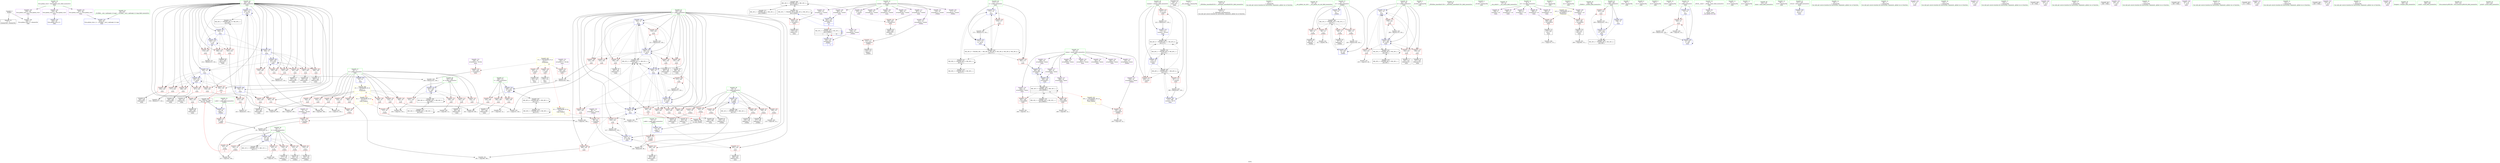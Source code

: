digraph "SVFG" {
	label="SVFG";

	Node0x558412d2bc70 [shape=record,color=grey,label="{NodeID: 0\nNullPtr}"];
	Node0x558412d2bc70 -> Node0x558412d545a0[style=solid];
	Node0x558412d2bc70 -> Node0x558412d60a80[style=solid];
	Node0x558412d568f0 [shape=record,color=red,label="{NodeID: 194\n393\<--163\n\<--i\nmain\n}"];
	Node0x558412d568f0 -> Node0x558412d561a0[style=solid];
	Node0x558412d53d20 [shape=record,color=purple,label="{NodeID: 111\n407\<--10\narrayidx102\<--visited\nmain\n}"];
	Node0x558412d53d20 -> Node0x558412d60620[style=solid];
	Node0x558412d3eaa0 [shape=record,color=green,label="{NodeID: 28\n18\<--19\nmines\<--mines_field_insensitive\nGlob }"];
	Node0x558412d3eaa0 -> Node0x558412d53df0[style=solid];
	Node0x558412d3eaa0 -> Node0x558412d53ec0[style=solid];
	Node0x558412d3eaa0 -> Node0x558412d53f90[style=solid];
	Node0x558412d3eaa0 -> Node0x558412d54060[style=solid];
	Node0x558412d3eaa0 -> Node0x558412d587b0[style=solid];
	Node0x558412d3eaa0 -> Node0x558412d58880[style=solid];
	Node0x558412d3eaa0 -> Node0x558412d58950[style=solid];
	Node0x558412d3eaa0 -> Node0x558412d58a20[style=solid];
	Node0x558412d3eaa0 -> Node0x558412d58af0[style=solid];
	Node0x558412d3eaa0 -> Node0x558412d58bc0[style=solid];
	Node0x558412d57fb0 [shape=record,color=red,label="{NodeID: 222\n411\<--173\n\<--counter\nmain\n}"];
	Node0x558412d57fb0 -> Node0x558412d64e40[style=solid];
	Node0x558412d59af0 [shape=record,color=red,label="{NodeID: 139\n113\<--16\n\<--n\n_Z3dfsii\n}"];
	Node0x558412d59af0 -> Node0x558412d67240[style=solid];
	Node0x558412d546a0 [shape=record,color=black,label="{NodeID: 56\n156\<--14\nmain_ret\<--\nmain\n}"];
	Node0x558412d66dc0 [shape=record,color=grey,label="{NodeID: 333\n221 = cmp(219, 220, )\n}"];
	Node0x558412d61610 [shape=record,color=blue,label="{NodeID: 250\n165\<--14\nj\<--\nmain\n}"];
	Node0x558412d61610 -> Node0x558412d56b60[style=dashed];
	Node0x558412d61610 -> Node0x558412d56c30[style=dashed];
	Node0x558412d61610 -> Node0x558412d56d00[style=dashed];
	Node0x558412d61610 -> Node0x558412d56dd0[style=dashed];
	Node0x558412d61610 -> Node0x558412d56ea0[style=dashed];
	Node0x558412d61610 -> Node0x558412d56f70[style=dashed];
	Node0x558412d61610 -> Node0x558412d61610[style=dashed];
	Node0x558412d61610 -> Node0x558412d61d60[style=dashed];
	Node0x558412d61610 -> Node0x558412d620a0[style=dashed];
	Node0x558412d61610 -> Node0x558412d62580[style=dashed];
	Node0x558412d61610 -> Node0x558412d7ae80[style=dashed];
	Node0x558412d5b1b0 [shape=record,color=red,label="{NodeID: 167\n136\<--78\n\<--l\n_Z3dfsii\n}"];
	Node0x558412d5b1b0 -> Node0x558412d54ef0[style=solid];
	Node0x558412d55d90 [shape=record,color=black,label="{NodeID: 84\n349\<--348\nidxprom69\<--\nmain\n}"];
	Node0x558412d3d6d0 [shape=record,color=green,label="{NodeID: 1\n7\<--1\n__dso_handle\<--dummyObj\nGlob }"];
	Node0x558412d569c0 [shape=record,color=red,label="{NodeID: 195\n402\<--163\n\<--i\nmain\n}"];
	Node0x558412d569c0 -> Node0x558412d56340[style=solid];
	Node0x558412d53df0 [shape=record,color=purple,label="{NodeID: 112\n135\<--18\narrayidx20\<--mines\n_Z3dfsii\n}"];
	Node0x558412d3eb70 [shape=record,color=green,label="{NodeID: 29\n38\<--42\nllvm.global_ctors\<--llvm.global_ctors_field_insensitive\nGlob }"];
	Node0x558412d3eb70 -> Node0x558412d59650[style=solid];
	Node0x558412d3eb70 -> Node0x558412d59750[style=solid];
	Node0x558412d3eb70 -> Node0x558412d59850[style=solid];
	Node0x558412d58080 [shape=record,color=red,label="{NodeID: 223\n428\<--173\n\<--counter\nmain\n}"];
	Node0x558412d59bc0 [shape=record,color=red,label="{NodeID: 140\n203\<--16\n\<--n\nmain\n}"];
	Node0x558412d59bc0 -> Node0x558412d664c0[style=solid];
	Node0x558412d54770 [shape=record,color=black,label="{NodeID: 57\n51\<--52\n\<--_ZNSt8ios_base4InitD1Ev\nCan only get source location for instruction, argument, global var or function.}"];
	Node0x558412d77a80 [shape=record,color=yellow,style=double,label="{NodeID: 417\n2V_1 = ENCHI(MR_2V_0)\npts\{1 \}\nFun[_Z3dfsii]|{|<s2>3}}"];
	Node0x558412d77a80 -> Node0x558412d5b350[style=dashed];
	Node0x558412d77a80 -> Node0x558412d5b420[style=dashed];
	Node0x558412d77a80:s2 -> Node0x558412d77a80[style=dashed,color=red];
	Node0x558412d66f40 [shape=record,color=grey,label="{NodeID: 334\n400 = cmp(399, 14, )\n}"];
	Node0x558412d616e0 [shape=record,color=blue,label="{NodeID: 251\n171\<--14\nx\<--\nmain\n}"];
	Node0x558412d616e0 -> Node0x558412d57d40[style=dashed];
	Node0x558412d616e0 -> Node0x558412d57e10[style=dashed];
	Node0x558412d616e0 -> Node0x558412d616e0[style=dashed];
	Node0x558412d616e0 -> Node0x558412d61a20[style=dashed];
	Node0x558412d616e0 -> Node0x558412d75f80[style=dashed];
	Node0x558412d616e0 -> Node0x558412d76980[style=dashed];
	Node0x558412d5b280 [shape=record,color=red,label="{NodeID: 168\n143\<--78\n\<--l\n_Z3dfsii\n|{<s0>3}}"];
	Node0x558412d5b280:s0 -> Node0x558412da0200[style=solid,color=red];
	Node0x558412d55e60 [shape=record,color=black,label="{NodeID: 85\n352\<--351\nidxprom71\<--\nmain\n}"];
	Node0x558412d27620 [shape=record,color=green,label="{NodeID: 2\n14\<--1\n\<--dummyObj\nCan only get source location for instruction, argument, global var or function.}"];
	Node0x558412d56a90 [shape=record,color=red,label="{NodeID: 196\n421\<--163\n\<--i\nmain\n}"];
	Node0x558412d56a90 -> Node0x558412d655c0[style=solid];
	Node0x558412d53ec0 [shape=record,color=purple,label="{NodeID: 113\n138\<--18\narrayidx22\<--mines\n_Z3dfsii\n}"];
	Node0x558412d53ec0 -> Node0x558412d5b5c0[style=solid];
	Node0x558412d3ec40 [shape=record,color=green,label="{NodeID: 30\n43\<--44\n__cxx_global_var_init\<--__cxx_global_var_init_field_insensitive\n}"];
	Node0x558412d58150 [shape=record,color=red,label="{NodeID: 224\n239\<--238\n\<--arrayidx15\nmain\n}"];
	Node0x558412d58150 -> Node0x558412d66340[style=solid];
	Node0x558412d59c90 [shape=record,color=red,label="{NodeID: 141\n220\<--16\n\<--n\nmain\n}"];
	Node0x558412d59c90 -> Node0x558412d66dc0[style=solid];
	Node0x558412d54870 [shape=record,color=black,label="{NodeID: 58\n90\<--89\nidxprom\<--\n_Z3dfsii\n}"];
	Node0x558412d884f0 [shape=record,color=yellow,style=double,label="{NodeID: 418\n4V_1 = ENCHI(MR_4V_0)\npts\{17 \}\nFun[_Z3dfsii]|{|<s2>3}}"];
	Node0x558412d884f0 -> Node0x558412d59a20[style=dashed];
	Node0x558412d884f0 -> Node0x558412d59af0[style=dashed];
	Node0x558412d884f0:s2 -> Node0x558412d884f0[style=dashed,color=red];
	Node0x558412d670c0 [shape=record,color=grey,label="{NodeID: 335\n110 = cmp(109, 14, )\n}"];
	Node0x558412d617b0 [shape=record,color=blue,label="{NodeID: 252\n161\<--14\nd\<--\nmain\n}"];
	Node0x558412d617b0 -> Node0x558412d5b760[style=dashed];
	Node0x558412d617b0 -> Node0x558412d5b830[style=dashed];
	Node0x558412d617b0 -> Node0x558412d5b900[style=dashed];
	Node0x558412d617b0 -> Node0x558412d5b9d0[style=dashed];
	Node0x558412d617b0 -> Node0x558412d617b0[style=dashed];
	Node0x558412d617b0 -> Node0x558412d61af0[style=dashed];
	Node0x558412d617b0 -> Node0x558412d74680[style=dashed];
	Node0x558412d5b350 [shape=record,color=red,label="{NodeID: 169\n92\<--91\n\<--arrayidx\n_Z3dfsii\n}"];
	Node0x558412d5b350 -> Node0x558412d65ec0[style=solid];
	Node0x558412d55f30 [shape=record,color=black,label="{NodeID: 86\n355\<--354\ntobool73\<--\nmain\n}"];
	Node0x558412d3dbc0 [shape=record,color=green,label="{NodeID: 3\n20\<--1\n_ZL2dx\<--dummyObj\nGlob }"];
	Node0x558412d56b60 [shape=record,color=red,label="{NodeID: 197\n225\<--165\n\<--j\nmain\n}"];
	Node0x558412d56b60 -> Node0x558412d67b40[style=solid];
	Node0x558412d53f90 [shape=record,color=purple,label="{NodeID: 114\n286\<--18\narrayidx36\<--mines\nmain\n}"];
	Node0x558412d3ed10 [shape=record,color=green,label="{NodeID: 31\n47\<--48\n_ZNSt8ios_base4InitC1Ev\<--_ZNSt8ios_base4InitC1Ev_field_insensitive\n}"];
	Node0x558412d58220 [shape=record,color=red,label="{NodeID: 225\n246\<--245\n\<--arrayidx17\nmain\n}"];
	Node0x558412d58220 -> Node0x558412d661c0[style=solid];
	Node0x558412d59d60 [shape=record,color=red,label="{NodeID: 142\n226\<--16\n\<--n\nmain\n}"];
	Node0x558412d59d60 -> Node0x558412d67b40[style=solid];
	Node0x558412d54940 [shape=record,color=black,label="{NodeID: 59\n97\<--96\nidxprom1\<--\n_Z3dfsii\n}"];
	Node0x558412d67240 [shape=record,color=grey,label="{NodeID: 336\n114 = cmp(112, 113, )\n}"];
	Node0x558412d61880 [shape=record,color=blue,label="{NodeID: 253\n167\<--240\nk\<--add\nmain\n}"];
	Node0x558412d61880 -> Node0x558412d57860[style=dashed];
	Node0x558412d61880 -> Node0x558412d57930[style=dashed];
	Node0x558412d61880 -> Node0x558412d57a00[style=dashed];
	Node0x558412d61880 -> Node0x558412d61880[style=dashed];
	Node0x558412d61880 -> Node0x558412d84680[style=dashed];
	Node0x558412d5b420 [shape=record,color=red,label="{NodeID: 170\n99\<--98\n\<--arrayidx2\n_Z3dfsii\n}"];
	Node0x558412d5b420 -> Node0x558412d65bc0[style=solid];
	Node0x558412d56000 [shape=record,color=black,label="{NodeID: 87\n358\<--357\nidxprom75\<--\nmain\n}"];
	Node0x558412d3dc50 [shape=record,color=green,label="{NodeID: 4\n21\<--1\n_ZL2dy\<--dummyObj\nGlob }"];
	Node0x558412d78680 [shape=record,color=black,label="{NodeID: 364\nMR_10V_3 = PHI(MR_10V_4, MR_10V_2, )\npts\{75 \}\n}"];
	Node0x558412d78680 -> Node0x558412d5a650[style=dashed];
	Node0x558412d78680 -> Node0x558412d5a720[style=dashed];
	Node0x558412d78680 -> Node0x558412d5a7f0[style=dashed];
	Node0x558412d78680 -> Node0x558412d5a8c0[style=dashed];
	Node0x558412d78680 -> Node0x558412d61060[style=dashed];
	Node0x558412d56c30 [shape=record,color=red,label="{NodeID: 198\n242\<--165\n\<--j\nmain\n}"];
	Node0x558412d56c30 -> Node0x558412d661c0[style=solid];
	Node0x558412d54060 [shape=record,color=purple,label="{NodeID: 115\n289\<--18\narrayidx38\<--mines\nmain\n}"];
	Node0x558412d54060 -> Node0x558412d61bc0[style=solid];
	Node0x558412d3ede0 [shape=record,color=green,label="{NodeID: 32\n53\<--54\n__cxa_atexit\<--__cxa_atexit_field_insensitive\n}"];
	Node0x558412d649c0 [shape=record,color=grey,label="{NodeID: 309\n417 = Binary(416, 150, )\n}"];
	Node0x558412d649c0 -> Node0x558412d62720[style=solid];
	Node0x558412d582f0 [shape=record,color=red,label="{NodeID: 226\n269\<--268\n\<--arrayidx29\nmain\n}"];
	Node0x558412d582f0 -> Node0x558412d55570[style=solid];
	Node0x558412d59e30 [shape=record,color=red,label="{NodeID: 143\n253\<--16\n\<--n\nmain\n}"];
	Node0x558412d59e30 -> Node0x558412d67540[style=solid];
	Node0x558412d54a10 [shape=record,color=black,label="{NodeID: 60\n117\<--116\nidxprom11\<--\n_Z3dfsii\n}"];
	Node0x558412d673c0 [shape=record,color=grey,label="{NodeID: 337\n257 = cmp(256, 14, )\n}"];
	Node0x558412d61950 [shape=record,color=blue,label="{NodeID: 254\n169\<--247\nl\<--add18\nmain\n}"];
	Node0x558412d61950 -> Node0x558412d57ad0[style=dashed];
	Node0x558412d61950 -> Node0x558412d57ba0[style=dashed];
	Node0x558412d61950 -> Node0x558412d57c70[style=dashed];
	Node0x558412d61950 -> Node0x558412d61950[style=dashed];
	Node0x558412d61950 -> Node0x558412d84b80[style=dashed];
	Node0x558412d5b4f0 [shape=record,color=red,label="{NodeID: 171\n122\<--121\n\<--arrayidx14\n_Z3dfsii\n}"];
	Node0x558412d5b4f0 -> Node0x558412d54bb0[style=solid];
	Node0x558412d560d0 [shape=record,color=black,label="{NodeID: 88\n361\<--360\nidxprom77\<--\nmain\n}"];
	Node0x558412d3e3e0 [shape=record,color=green,label="{NodeID: 5\n22\<--1\n.str\<--dummyObj\nGlob }"];
	Node0x558412d78b80 [shape=record,color=black,label="{NodeID: 365\nMR_12V_2 = PHI(MR_12V_3, MR_12V_1, )\npts\{77 \}\n}"];
	Node0x558412d78b80 -> Node0x558412d60df0[style=dashed];
	Node0x558412d56d00 [shape=record,color=red,label="{NodeID: 199\n287\<--165\n\<--j\nmain\n}"];
	Node0x558412d56d00 -> Node0x558412d55710[style=solid];
	Node0x558412d587b0 [shape=record,color=purple,label="{NodeID: 116\n303\<--18\narrayidx47\<--mines\nmain\n}"];
	Node0x558412d3eeb0 [shape=record,color=green,label="{NodeID: 33\n52\<--58\n_ZNSt8ios_base4InitD1Ev\<--_ZNSt8ios_base4InitD1Ev_field_insensitive\n}"];
	Node0x558412d3eeb0 -> Node0x558412d54770[style=solid];
	Node0x558412d64b40 [shape=record,color=grey,label="{NodeID: 310\n373 = Binary(372, 150, )\n}"];
	Node0x558412d64b40 -> Node0x558412d62310[style=solid];
	Node0x558412d583c0 [shape=record,color=red,label="{NodeID: 227\n297\<--296\n\<--arrayidx42\nmain\n}"];
	Node0x558412d583c0 -> Node0x558412d55980[style=solid];
	Node0x558412d59f00 [shape=record,color=red,label="{NodeID: 144\n260\<--16\n\<--n\nmain\n}"];
	Node0x558412d59f00 -> Node0x558412d67840[style=solid];
	Node0x558412d54ae0 [shape=record,color=black,label="{NodeID: 61\n120\<--119\nidxprom13\<--\n_Z3dfsii\n}"];
	Node0x558412d67540 [shape=record,color=grey,label="{NodeID: 338\n254 = cmp(252, 253, )\n}"];
	Node0x558412d61a20 [shape=record,color=blue,label="{NodeID: 255\n171\<--275\nx\<--inc31\nmain\n}"];
	Node0x558412d61a20 -> Node0x558412d76980[style=dashed];
	Node0x558412d5b5c0 [shape=record,color=red,label="{NodeID: 172\n139\<--138\n\<--arrayidx22\n_Z3dfsii\n}"];
	Node0x558412d5b5c0 -> Node0x558412d66940[style=solid];
	Node0x558412d561a0 [shape=record,color=black,label="{NodeID: 89\n394\<--393\nidxprom93\<--\nmain\n}"];
	Node0x558412d3e470 [shape=record,color=green,label="{NodeID: 6\n24\<--1\n.str.1\<--dummyObj\nGlob }"];
	Node0x558412d79080 [shape=record,color=black,label="{NodeID: 366\nMR_14V_2 = PHI(MR_14V_3, MR_14V_1, )\npts\{79 \}\n}"];
	Node0x558412d79080 -> Node0x558412d60ec0[style=dashed];
	Node0x558412d56dd0 [shape=record,color=red,label="{NodeID: 200\n294\<--165\n\<--j\nmain\n}"];
	Node0x558412d56dd0 -> Node0x558412d558b0[style=solid];
	Node0x558412d58880 [shape=record,color=purple,label="{NodeID: 117\n306\<--18\narrayidx49\<--mines\nmain\n}"];
	Node0x558412d58880 -> Node0x558412d61c90[style=solid];
	Node0x558412d3efb0 [shape=record,color=green,label="{NodeID: 34\n65\<--66\n_Z3dfsii\<--_Z3dfsii_field_insensitive\n}"];
	Node0x558412d64cc0 [shape=record,color=grey,label="{NodeID: 311\n378 = Binary(377, 150, )\n}"];
	Node0x558412d64cc0 -> Node0x558412d623e0[style=solid];
	Node0x558412d58490 [shape=record,color=red,label="{NodeID: 228\n345\<--344\n\<--arrayidx66\nmain\n}"];
	Node0x558412d58490 -> Node0x558412d67fc0[style=solid];
	Node0x558412d59fd0 [shape=record,color=red,label="{NodeID: 145\n330\<--16\n\<--n\nmain\n}"];
	Node0x558412d59fd0 -> Node0x558412d68140[style=solid];
	Node0x558412d54bb0 [shape=record,color=black,label="{NodeID: 62\n123\<--122\ntobool\<--\n_Z3dfsii\n}"];
	Node0x558412d676c0 [shape=record,color=grey,label="{NodeID: 339\n250 = cmp(249, 14, )\n}"];
	Node0x558412d61af0 [shape=record,color=blue,label="{NodeID: 256\n161\<--280\nd\<--inc33\nmain\n}"];
	Node0x558412d61af0 -> Node0x558412d5b760[style=dashed];
	Node0x558412d61af0 -> Node0x558412d5b830[style=dashed];
	Node0x558412d61af0 -> Node0x558412d5b900[style=dashed];
	Node0x558412d61af0 -> Node0x558412d5b9d0[style=dashed];
	Node0x558412d61af0 -> Node0x558412d617b0[style=dashed];
	Node0x558412d61af0 -> Node0x558412d61af0[style=dashed];
	Node0x558412d61af0 -> Node0x558412d74680[style=dashed];
	Node0x558412d5b690 [shape=record,color=red,label="{NodeID: 173\n425\<--159\n\<--T\nmain\n}"];
	Node0x558412d5b690 -> Node0x558412d65140[style=solid];
	Node0x558412d56270 [shape=record,color=black,label="{NodeID: 90\n397\<--396\nidxprom95\<--\nmain\n}"];
	Node0x558412d3e500 [shape=record,color=green,label="{NodeID: 7\n26\<--1\nstdin\<--dummyObj\nGlob }"];
	Node0x558412d79580 [shape=record,color=black,label="{NodeID: 367\nMR_16V_2 = PHI(MR_16V_6, MR_16V_1, )\npts\{120000 \}\n|{|<s3>3|<s4>10}}"];
	Node0x558412d79580 -> Node0x558412d5b4f0[style=dashed];
	Node0x558412d79580 -> Node0x558412d60f90[style=dashed];
	Node0x558412d79580 -> Node0x558412d79580[style=dashed];
	Node0x558412d79580:s3 -> Node0x558412d79580[style=dashed,color=blue];
	Node0x558412d79580:s4 -> Node0x558412d74180[style=dashed,color=blue];
	Node0x558412d56ea0 [shape=record,color=red,label="{NodeID: 201\n304\<--165\n\<--j\nmain\n}"];
	Node0x558412d56ea0 -> Node0x558412d55b20[style=solid];
	Node0x558412d58950 [shape=record,color=purple,label="{NodeID: 118\n341\<--18\narrayidx64\<--mines\nmain\n}"];
	Node0x558412d3f0b0 [shape=record,color=green,label="{NodeID: 35\n70\<--71\ni.addr\<--i.addr_field_insensitive\n_Z3dfsii\n}"];
	Node0x558412d3f0b0 -> Node0x558412d5a4b0[style=solid];
	Node0x558412d3f0b0 -> Node0x558412d60b80[style=solid];
	Node0x558412d64e40 [shape=record,color=grey,label="{NodeID: 312\n412 = Binary(411, 150, )\n}"];
	Node0x558412d64e40 -> Node0x558412d62650[style=solid];
	Node0x558412d58560 [shape=record,color=red,label="{NodeID: 229\n354\<--353\n\<--arrayidx72\nmain\n}"];
	Node0x558412d58560 -> Node0x558412d55f30[style=solid];
	Node0x558412d5a0a0 [shape=record,color=red,label="{NodeID: 146\n336\<--16\n\<--n\nmain\n}"];
	Node0x558412d5a0a0 -> Node0x558412d685c0[style=solid];
	Node0x558412d54c80 [shape=record,color=black,label="{NodeID: 63\n126\<--125\nidxprom15\<--\n_Z3dfsii\n}"];
	Node0x558412d67840 [shape=record,color=grey,label="{NodeID: 340\n261 = cmp(259, 260, )\n}"];
	Node0x558412d61bc0 [shape=record,color=blue,label="{NodeID: 257\n289\<--283\narrayidx38\<--\nmain\n}"];
	Node0x558412d61bc0 -> Node0x558412d61bc0[style=dashed];
	Node0x558412d61bc0 -> Node0x558412d61c90[style=dashed];
	Node0x558412d61bc0 -> Node0x558412d76480[style=dashed];
	Node0x558412d5b760 [shape=record,color=red,label="{NodeID: 174\n232\<--161\n\<--d\nmain\n}"];
	Node0x558412d5b760 -> Node0x558412d682c0[style=solid];
	Node0x558412d56340 [shape=record,color=black,label="{NodeID: 91\n403\<--402\nidxprom99\<--\nmain\n}"];
	Node0x558412d3e590 [shape=record,color=green,label="{NodeID: 8\n27\<--1\n.str.2\<--dummyObj\nGlob }"];
	Node0x558412d56f70 [shape=record,color=red,label="{NodeID: 202\n310\<--165\n\<--j\nmain\n}"];
	Node0x558412d56f70 -> Node0x558412d65440[style=solid];
	Node0x558412d58a20 [shape=record,color=purple,label="{NodeID: 119\n344\<--18\narrayidx66\<--mines\nmain\n}"];
	Node0x558412d58a20 -> Node0x558412d58490[style=solid];
	Node0x558412d3f180 [shape=record,color=green,label="{NodeID: 36\n72\<--73\nj.addr\<--j.addr_field_insensitive\n_Z3dfsii\n}"];
	Node0x558412d3f180 -> Node0x558412d5a580[style=solid];
	Node0x558412d3f180 -> Node0x558412d60c50[style=solid];
	Node0x558412d84680 [shape=record,color=black,label="{NodeID: 396\nMR_34V_4 = PHI(MR_34V_5, MR_34V_3, )\npts\{168 \}\n}"];
	Node0x558412d84680 -> Node0x558412d61880[style=dashed];
	Node0x558412d84680 -> Node0x558412d7b380[style=dashed];
	Node0x558412d84680 -> Node0x558412d84680[style=dashed];
	Node0x558412d64fc0 [shape=record,color=grey,label="{NodeID: 313\n316 = Binary(315, 150, )\n}"];
	Node0x558412d64fc0 -> Node0x558412d61e30[style=solid];
	Node0x558412d58630 [shape=record,color=red,label="{NodeID: 230\n399\<--398\n\<--arrayidx96\nmain\n}"];
	Node0x558412d58630 -> Node0x558412d66f40[style=solid];
	Node0x558412d5a170 [shape=record,color=red,label="{NodeID: 147\n384\<--16\n\<--n\nmain\n}"];
	Node0x558412d5a170 -> Node0x558412d66640[style=solid];
	Node0x558412d54d50 [shape=record,color=black,label="{NodeID: 64\n129\<--128\nidxprom17\<--\n_Z3dfsii\n}"];
	Node0x558412d679c0 [shape=record,color=grey,label="{NodeID: 341\n85 = cmp(84, 86, )\n}"];
	Node0x558412d61c90 [shape=record,color=blue,label="{NodeID: 258\n306\<--194\narrayidx49\<--\nmain\n}"];
	Node0x558412d61c90 -> Node0x558412d61bc0[style=dashed];
	Node0x558412d61c90 -> Node0x558412d76480[style=dashed];
	Node0x558412d5b830 [shape=record,color=red,label="{NodeID: 175\n236\<--161\n\<--d\nmain\n}"];
	Node0x558412d5b830 -> Node0x558412d55230[style=solid];
	Node0x558412d56410 [shape=record,color=black,label="{NodeID: 92\n406\<--405\nidxprom101\<--\nmain\n}"];
	Node0x558412d3d330 [shape=record,color=green,label="{NodeID: 9\n29\<--1\n.str.3\<--dummyObj\nGlob }"];
	Node0x558412d79f80 [shape=record,color=black,label="{NodeID: 369\nMR_26V_3 = PHI(MR_26V_4, MR_26V_2, )\npts\{160 \}\n}"];
	Node0x558412d79f80 -> Node0x558412d5b690[style=dashed];
	Node0x558412d79f80 -> Node0x558412d628c0[style=dashed];
	Node0x558412d57040 [shape=record,color=red,label="{NodeID: 203\n335\<--165\n\<--j\nmain\n}"];
	Node0x558412d57040 -> Node0x558412d685c0[style=solid];
	Node0x558412d58af0 [shape=record,color=purple,label="{NodeID: 120\n395\<--18\narrayidx94\<--mines\nmain\n}"];
	Node0x558412d3f250 [shape=record,color=green,label="{NodeID: 37\n74\<--75\nd\<--d_field_insensitive\n_Z3dfsii\n}"];
	Node0x558412d3f250 -> Node0x558412d5a650[style=solid];
	Node0x558412d3f250 -> Node0x558412d5a720[style=solid];
	Node0x558412d3f250 -> Node0x558412d5a7f0[style=solid];
	Node0x558412d3f250 -> Node0x558412d5a8c0[style=solid];
	Node0x558412d3f250 -> Node0x558412d60d20[style=solid];
	Node0x558412d3f250 -> Node0x558412d61060[style=solid];
	Node0x558412d84b80 [shape=record,color=black,label="{NodeID: 397\nMR_36V_4 = PHI(MR_36V_5, MR_36V_3, )\npts\{170 \}\n}"];
	Node0x558412d84b80 -> Node0x558412d61950[style=dashed];
	Node0x558412d84b80 -> Node0x558412d7b880[style=dashed];
	Node0x558412d84b80 -> Node0x558412d84b80[style=dashed];
	Node0x558412d65140 [shape=record,color=grey,label="{NodeID: 314\n426 = Binary(425, 150, )\n}"];
	Node0x558412d65140 -> Node0x558412d628c0[style=solid];
	Node0x558412d60620 [shape=record,color=red,label="{NodeID: 231\n408\<--407\n\<--arrayidx102\nmain\n}"];
	Node0x558412d60620 -> Node0x558412d564e0[style=solid];
	Node0x558412d5a240 [shape=record,color=red,label="{NodeID: 148\n390\<--16\n\<--n\nmain\n}"];
	Node0x558412d5a240 -> Node0x558412d66ac0[style=solid];
	Node0x558412d54e20 [shape=record,color=black,label="{NodeID: 65\n134\<--133\nidxprom19\<--\n_Z3dfsii\n}"];
	Node0x558412d88b10 [shape=record,color=yellow,style=double,label="{NodeID: 425\n18V_1 = ENCHI(MR_18V_0)\npts\{190000 \}\nFun[_Z3dfsii]|{|<s1>3}}"];
	Node0x558412d88b10 -> Node0x558412d5b5c0[style=dashed];
	Node0x558412d88b10:s1 -> Node0x558412d88b10[style=dashed,color=red];
	Node0x558412d67b40 [shape=record,color=grey,label="{NodeID: 342\n227 = cmp(225, 226, )\n}"];
	Node0x558412d61d60 [shape=record,color=blue,label="{NodeID: 259\n165\<--311\nj\<--inc52\nmain\n}"];
	Node0x558412d61d60 -> Node0x558412d56b60[style=dashed];
	Node0x558412d61d60 -> Node0x558412d56c30[style=dashed];
	Node0x558412d61d60 -> Node0x558412d56d00[style=dashed];
	Node0x558412d61d60 -> Node0x558412d56dd0[style=dashed];
	Node0x558412d61d60 -> Node0x558412d56ea0[style=dashed];
	Node0x558412d61d60 -> Node0x558412d56f70[style=dashed];
	Node0x558412d61d60 -> Node0x558412d61610[style=dashed];
	Node0x558412d61d60 -> Node0x558412d61d60[style=dashed];
	Node0x558412d61d60 -> Node0x558412d620a0[style=dashed];
	Node0x558412d61d60 -> Node0x558412d62580[style=dashed];
	Node0x558412d61d60 -> Node0x558412d7ae80[style=dashed];
	Node0x558412d5b900 [shape=record,color=red,label="{NodeID: 176\n243\<--161\n\<--d\nmain\n}"];
	Node0x558412d5b900 -> Node0x558412d55300[style=solid];
	Node0x558412d564e0 [shape=record,color=black,label="{NodeID: 93\n409\<--408\ntobool103\<--\nmain\n}"];
	Node0x558412d3d400 [shape=record,color=green,label="{NodeID: 10\n31\<--1\nstdout\<--dummyObj\nGlob }"];
	Node0x558412d7a480 [shape=record,color=black,label="{NodeID: 370\nMR_28V_2 = PHI(MR_28V_3, MR_28V_1, )\npts\{162 \}\n}"];
	Node0x558412d7a480 -> Node0x558412d74680[style=dashed];
	Node0x558412d57110 [shape=record,color=red,label="{NodeID: 204\n342\<--165\n\<--j\nmain\n}"];
	Node0x558412d57110 -> Node0x558412d55cc0[style=solid];
	Node0x558412d58bc0 [shape=record,color=purple,label="{NodeID: 121\n398\<--18\narrayidx96\<--mines\nmain\n}"];
	Node0x558412d58bc0 -> Node0x558412d58630[style=solid];
	Node0x558412d3f320 [shape=record,color=green,label="{NodeID: 38\n76\<--77\nk\<--k_field_insensitive\n_Z3dfsii\n}"];
	Node0x558412d3f320 -> Node0x558412d5a990[style=solid];
	Node0x558412d3f320 -> Node0x558412d5aa60[style=solid];
	Node0x558412d3f320 -> Node0x558412d5ab30[style=solid];
	Node0x558412d3f320 -> Node0x558412d5ac00[style=solid];
	Node0x558412d3f320 -> Node0x558412d5acd0[style=solid];
	Node0x558412d3f320 -> Node0x558412d5ada0[style=solid];
	Node0x558412d3f320 -> Node0x558412d60df0[style=solid];
	Node0x558412d652c0 [shape=record,color=grey,label="{NodeID: 315\n214 = Binary(213, 150, )\n}"];
	Node0x558412d652c0 -> Node0x558412d61470[style=solid];
	Node0x558412d606b0 [shape=record,color=blue,label="{NodeID: 232\n13\<--14\nt\<--\nGlob }"];
	Node0x558412d606b0 -> Node0x558412d59950[style=dashed];
	Node0x558412d606b0 -> Node0x558412d612d0[style=dashed];
	Node0x558412d5a310 [shape=record,color=red,label="{NodeID: 149\n176\<--26\n\<--stdin\nmain\n}"];
	Node0x558412d5a310 -> Node0x558412d54fc0[style=solid];
	Node0x558412d54ef0 [shape=record,color=black,label="{NodeID: 66\n137\<--136\nidxprom21\<--\n_Z3dfsii\n}"];
	Node0x558412d67cc0 [shape=record,color=grey,label="{NodeID: 343\n107 = cmp(105, 106, )\n}"];
	Node0x558412d61e30 [shape=record,color=blue,label="{NodeID: 260\n163\<--316\ni\<--inc55\nmain\n}"];
	Node0x558412d61e30 -> Node0x558412d5bd10[style=dashed];
	Node0x558412d61e30 -> Node0x558412d5bde0[style=dashed];
	Node0x558412d61e30 -> Node0x558412d5beb0[style=dashed];
	Node0x558412d61e30 -> Node0x558412d5bf80[style=dashed];
	Node0x558412d61e30 -> Node0x558412d5c050[style=dashed];
	Node0x558412d61e30 -> Node0x558412d5c120[style=dashed];
	Node0x558412d61e30 -> Node0x558412d61e30[style=dashed];
	Node0x558412d61e30 -> Node0x558412d61fd0[style=dashed];
	Node0x558412d5b9d0 [shape=record,color=red,label="{NodeID: 177\n279\<--161\n\<--d\nmain\n}"];
	Node0x558412d5b9d0 -> Node0x558412d65a40[style=solid];
	Node0x558412d565b0 [shape=record,color=purple,label="{NodeID: 94\n49\<--4\n\<--_ZStL8__ioinit\n__cxx_global_var_init\n}"];
	Node0x558412d3d4d0 [shape=record,color=green,label="{NodeID: 11\n32\<--1\n.str.4\<--dummyObj\nGlob }"];
	Node0x558412d7a980 [shape=record,color=black,label="{NodeID: 371\nMR_30V_2 = PHI(MR_30V_13, MR_30V_1, )\npts\{164 \}\n}"];
	Node0x558412d7a980 -> Node0x558412d613a0[style=dashed];
	Node0x558412d571e0 [shape=record,color=red,label="{NodeID: 205\n351\<--165\n\<--j\nmain\n}"];
	Node0x558412d571e0 -> Node0x558412d55e60[style=solid];
	Node0x558412d58c90 [shape=record,color=purple,label="{NodeID: 122\n91\<--20\narrayidx\<--_ZL2dx\n_Z3dfsii\n}"];
	Node0x558412d58c90 -> Node0x558412d5b350[style=solid];
	Node0x558412d3f3f0 [shape=record,color=green,label="{NodeID: 39\n78\<--79\nl\<--l_field_insensitive\n_Z3dfsii\n}"];
	Node0x558412d3f3f0 -> Node0x558412d5ae70[style=solid];
	Node0x558412d3f3f0 -> Node0x558412d5af40[style=solid];
	Node0x558412d3f3f0 -> Node0x558412d5b010[style=solid];
	Node0x558412d3f3f0 -> Node0x558412d5b0e0[style=solid];
	Node0x558412d3f3f0 -> Node0x558412d5b1b0[style=solid];
	Node0x558412d3f3f0 -> Node0x558412d5b280[style=solid];
	Node0x558412d3f3f0 -> Node0x558412d60ec0[style=solid];
	Node0x558412d65440 [shape=record,color=grey,label="{NodeID: 316\n311 = Binary(310, 150, )\n}"];
	Node0x558412d65440 -> Node0x558412d61d60[style=solid];
	Node0x558412d60780 [shape=record,color=blue,label="{NodeID: 233\n16\<--14\nn\<--\nGlob }"];
	Node0x558412d60780 -> Node0x558412d87080[style=dashed];
	Node0x558412d5a3e0 [shape=record,color=red,label="{NodeID: 150\n182\<--31\n\<--stdout\nmain\n}"];
	Node0x558412d5a3e0 -> Node0x558412d55090[style=solid];
	Node0x558412d54fc0 [shape=record,color=black,label="{NodeID: 67\n179\<--176\ncall\<--\nmain\n}"];
	Node0x558412d67e40 [shape=record,color=grey,label="{NodeID: 344\n103 = cmp(102, 14, )\n}"];
	Node0x558412d61f00 [shape=record,color=blue,label="{NodeID: 261\n173\<--14\ncounter\<--\nmain\n}"];
	Node0x558412d61f00 -> Node0x558412d58080[style=dashed];
	Node0x558412d61f00 -> Node0x558412d7c280[style=dashed];
	Node0x558412d61f00 -> Node0x558412d7d680[style=dashed];
	Node0x558412d61f00 -> Node0x558412d5d910[style=dashed];
	Node0x558412d5baa0 [shape=record,color=red,label="{NodeID: 178\n202\<--163\n\<--i\nmain\n}"];
	Node0x558412d5baa0 -> Node0x558412d664c0[style=solid];
	Node0x558412d56680 [shape=record,color=purple,label="{NodeID: 95\n208\<--8\narrayidx\<--str\nmain\n}"];
	Node0x558412d3d5a0 [shape=record,color=green,label="{NodeID: 12\n34\<--1\n.str.5\<--dummyObj\nGlob }"];
	Node0x558412d7ae80 [shape=record,color=black,label="{NodeID: 372\nMR_32V_2 = PHI(MR_32V_11, MR_32V_1, )\npts\{166 \}\n}"];
	Node0x558412d7ae80 -> Node0x558412d61610[style=dashed];
	Node0x558412d7ae80 -> Node0x558412d620a0[style=dashed];
	Node0x558412d7ae80 -> Node0x558412d62580[style=dashed];
	Node0x558412d7ae80 -> Node0x558412d7ae80[style=dashed];
	Node0x558412d572b0 [shape=record,color=red,label="{NodeID: 206\n360\<--165\n\<--j\nmain\n}"];
	Node0x558412d572b0 -> Node0x558412d560d0[style=solid];
	Node0x558412d58d60 [shape=record,color=purple,label="{NodeID: 123\n238\<--20\narrayidx15\<--_ZL2dx\nmain\n}"];
	Node0x558412d58d60 -> Node0x558412d58150[style=solid];
	Node0x558412d3f4c0 [shape=record,color=green,label="{NodeID: 40\n154\<--155\nmain\<--main_field_insensitive\n}"];
	Node0x558412d655c0 [shape=record,color=grey,label="{NodeID: 317\n422 = Binary(421, 150, )\n}"];
	Node0x558412d655c0 -> Node0x558412d627f0[style=solid];
	Node0x558412d60880 [shape=record,color=blue,label="{NodeID: 234\n454\<--39\nllvm.global_ctors_0\<--\nGlob }"];
	Node0x558412d5a4b0 [shape=record,color=red,label="{NodeID: 151\n88\<--70\n\<--i.addr\n_Z3dfsii\n}"];
	Node0x558412d5a4b0 -> Node0x558412d65ec0[style=solid];
	Node0x558412d55090 [shape=record,color=black,label="{NodeID: 68\n185\<--182\ncall1\<--\nmain\n}"];
	Node0x558412d67fc0 [shape=record,color=grey,label="{NodeID: 345\n346 = cmp(345, 14, )\n}"];
	Node0x558412d61fd0 [shape=record,color=blue,label="{NodeID: 262\n163\<--14\ni\<--\nmain\n}"];
	Node0x558412d61fd0 -> Node0x558412d5c1f0[style=dashed];
	Node0x558412d61fd0 -> Node0x558412d5c2c0[style=dashed];
	Node0x558412d61fd0 -> Node0x558412d5c390[style=dashed];
	Node0x558412d61fd0 -> Node0x558412d5c460[style=dashed];
	Node0x558412d61fd0 -> Node0x558412d5c530[style=dashed];
	Node0x558412d61fd0 -> Node0x558412d56750[style=dashed];
	Node0x558412d61fd0 -> Node0x558412d623e0[style=dashed];
	Node0x558412d61fd0 -> Node0x558412d624b0[style=dashed];
	Node0x558412d5bb70 [shape=record,color=red,label="{NodeID: 179\n206\<--163\n\<--i\nmain\n}"];
	Node0x558412d5bb70 -> Node0x558412d55160[style=solid];
	Node0x558412d530f0 [shape=record,color=purple,label="{NodeID: 96\n209\<--8\narraydecay\<--str\nmain\n}"];
	Node0x558412d2ac30 [shape=record,color=green,label="{NodeID: 13\n36\<--1\n.str.6\<--dummyObj\nGlob }"];
	Node0x558412d7b380 [shape=record,color=black,label="{NodeID: 373\nMR_34V_2 = PHI(MR_34V_3, MR_34V_1, )\npts\{168 \}\n}"];
	Node0x558412d7b380 -> Node0x558412d7b380[style=dashed];
	Node0x558412d7b380 -> Node0x558412d84680[style=dashed];
	Node0x558412d57380 [shape=record,color=red,label="{NodeID: 207\n365\<--165\n\<--j\nmain\n|{<s0>10}}"];
	Node0x558412d57380:s0 -> Node0x558412da0200[style=solid,color=red];
	Node0x558412d58e30 [shape=record,color=purple,label="{NodeID: 124\n98\<--21\narrayidx2\<--_ZL2dy\n_Z3dfsii\n}"];
	Node0x558412d58e30 -> Node0x558412d5b420[style=solid];
	Node0x558412d52d00 [shape=record,color=green,label="{NodeID: 41\n157\<--158\nretval\<--retval_field_insensitive\nmain\n}"];
	Node0x558412d52d00 -> Node0x558412d61130[style=solid];
	Node0x558412d65740 [shape=record,color=grey,label="{NodeID: 318\n368 = Binary(367, 150, )\n}"];
	Node0x558412d65740 -> Node0x558412d62240[style=solid];
	Node0x558412d60980 [shape=record,color=blue,label="{NodeID: 235\n455\<--40\nllvm.global_ctors_1\<--_GLOBAL__sub_I_sgtlaugh_0_0.cpp\nGlob }"];
	Node0x558412d5a580 [shape=record,color=red,label="{NodeID: 152\n95\<--72\n\<--j.addr\n_Z3dfsii\n}"];
	Node0x558412d5a580 -> Node0x558412d65bc0[style=solid];
	Node0x558412d55160 [shape=record,color=black,label="{NodeID: 69\n207\<--206\nidxprom\<--\nmain\n}"];
	Node0x558412d68140 [shape=record,color=grey,label="{NodeID: 346\n331 = cmp(329, 330, )\n}"];
	Node0x558412d620a0 [shape=record,color=blue,label="{NodeID: 263\n165\<--14\nj\<--\nmain\n}"];
	Node0x558412d620a0 -> Node0x558412d57040[style=dashed];
	Node0x558412d620a0 -> Node0x558412d57110[style=dashed];
	Node0x558412d620a0 -> Node0x558412d571e0[style=dashed];
	Node0x558412d620a0 -> Node0x558412d572b0[style=dashed];
	Node0x558412d620a0 -> Node0x558412d57380[style=dashed];
	Node0x558412d620a0 -> Node0x558412d57450[style=dashed];
	Node0x558412d620a0 -> Node0x558412d620a0[style=dashed];
	Node0x558412d620a0 -> Node0x558412d62310[style=dashed];
	Node0x558412d620a0 -> Node0x558412d62580[style=dashed];
	Node0x558412d620a0 -> Node0x558412d7ae80[style=dashed];
	Node0x558412d5bc40 [shape=record,color=red,label="{NodeID: 180\n213\<--163\n\<--i\nmain\n}"];
	Node0x558412d5bc40 -> Node0x558412d652c0[style=solid];
	Node0x558412d531c0 [shape=record,color=purple,label="{NodeID: 97\n265\<--8\narrayidx27\<--str\nmain\n}"];
	Node0x558412d2acc0 [shape=record,color=green,label="{NodeID: 14\n39\<--1\n\<--dummyObj\nCan only get source location for instruction, argument, global var or function.}"];
	Node0x558412d7b880 [shape=record,color=black,label="{NodeID: 374\nMR_36V_2 = PHI(MR_36V_3, MR_36V_1, )\npts\{170 \}\n}"];
	Node0x558412d7b880 -> Node0x558412d7b880[style=dashed];
	Node0x558412d7b880 -> Node0x558412d84b80[style=dashed];
	Node0x558412d57450 [shape=record,color=red,label="{NodeID: 208\n372\<--165\n\<--j\nmain\n}"];
	Node0x558412d57450 -> Node0x558412d64b40[style=solid];
	Node0x558412d58f00 [shape=record,color=purple,label="{NodeID: 125\n245\<--21\narrayidx17\<--_ZL2dy\nmain\n}"];
	Node0x558412d58f00 -> Node0x558412d58220[style=solid];
	Node0x558412d52d90 [shape=record,color=green,label="{NodeID: 42\n159\<--160\nT\<--T_field_insensitive\nmain\n}"];
	Node0x558412d52d90 -> Node0x558412d5b690[style=solid];
	Node0x558412d52d90 -> Node0x558412d61200[style=solid];
	Node0x558412d52d90 -> Node0x558412d628c0[style=solid];
	Node0x558412d86480 [shape=record,color=yellow,style=double,label="{NodeID: 402\n2V_1 = ENCHI(MR_2V_0)\npts\{1 \}\nFun[main]|{|<s4>10}}"];
	Node0x558412d86480 -> Node0x558412d5a310[style=dashed];
	Node0x558412d86480 -> Node0x558412d5a3e0[style=dashed];
	Node0x558412d86480 -> Node0x558412d58150[style=dashed];
	Node0x558412d86480 -> Node0x558412d58220[style=dashed];
	Node0x558412d86480:s4 -> Node0x558412d77a80[style=dashed,color=red];
	Node0x558412d658c0 [shape=record,color=grey,label="{NodeID: 319\n193 = Binary(192, 194, )\n}"];
	Node0x558412d658c0 -> Node0x558412d612d0[style=solid];
	Node0x558412d60a80 [shape=record,color=blue, style = dotted,label="{NodeID: 236\n456\<--3\nllvm.global_ctors_2\<--dummyVal\nGlob }"];
	Node0x558412d5a650 [shape=record,color=red,label="{NodeID: 153\n84\<--74\n\<--d\n_Z3dfsii\n}"];
	Node0x558412d5a650 -> Node0x558412d679c0[style=solid];
	Node0x558412d55230 [shape=record,color=black,label="{NodeID: 70\n237\<--236\nidxprom14\<--\nmain\n}"];
	Node0x558412d682c0 [shape=record,color=grey,label="{NodeID: 347\n233 = cmp(232, 86, )\n}"];
	Node0x558412d62170 [shape=record,color=blue,label="{NodeID: 264\n362\<--132\narrayidx78\<--\nmain\n|{<s0>10}}"];
	Node0x558412d62170:s0 -> Node0x558412d79580[style=dashed,color=red];
	Node0x558412d5bd10 [shape=record,color=red,label="{NodeID: 181\n219\<--163\n\<--i\nmain\n}"];
	Node0x558412d5bd10 -> Node0x558412d66dc0[style=solid];
	Node0x558412d53290 [shape=record,color=purple,label="{NodeID: 98\n268\<--8\narrayidx29\<--str\nmain\n}"];
	Node0x558412d53290 -> Node0x558412d582f0[style=solid];
	Node0x558412d2ad90 [shape=record,color=green,label="{NodeID: 15\n86\<--1\n\<--dummyObj\nCan only get source location for instruction, argument, global var or function.}"];
	Node0x558412d7bd80 [shape=record,color=black,label="{NodeID: 375\nMR_38V_2 = PHI(MR_38V_3, MR_38V_1, )\npts\{172 \}\n}"];
	Node0x558412d7bd80 -> Node0x558412d75f80[style=dashed];
	Node0x558412d57520 [shape=record,color=red,label="{NodeID: 209\n389\<--165\n\<--j\nmain\n}"];
	Node0x558412d57520 -> Node0x558412d66ac0[style=solid];
	Node0x558412d58fd0 [shape=record,color=purple,label="{NodeID: 126\n177\<--22\n\<--.str\nmain\n}"];
	Node0x558412d52e20 [shape=record,color=green,label="{NodeID: 43\n161\<--162\nd\<--d_field_insensitive\nmain\n}"];
	Node0x558412d52e20 -> Node0x558412d5b760[style=solid];
	Node0x558412d52e20 -> Node0x558412d5b830[style=solid];
	Node0x558412d52e20 -> Node0x558412d5b900[style=solid];
	Node0x558412d52e20 -> Node0x558412d5b9d0[style=solid];
	Node0x558412d52e20 -> Node0x558412d617b0[style=solid];
	Node0x558412d52e20 -> Node0x558412d61af0[style=solid];
	Node0x558412d65a40 [shape=record,color=grey,label="{NodeID: 320\n280 = Binary(279, 150, )\n}"];
	Node0x558412d65a40 -> Node0x558412d61af0[style=solid];
	Node0x558412d60b80 [shape=record,color=blue,label="{NodeID: 237\n70\<--68\ni.addr\<--i\n_Z3dfsii\n}"];
	Node0x558412d60b80 -> Node0x558412d5a4b0[style=dashed];
	Node0x558412d5a720 [shape=record,color=red,label="{NodeID: 154\n89\<--74\n\<--d\n_Z3dfsii\n}"];
	Node0x558412d5a720 -> Node0x558412d54870[style=solid];
	Node0x558412d55300 [shape=record,color=black,label="{NodeID: 71\n244\<--243\nidxprom16\<--\nmain\n}"];
	Node0x558412d68440 [shape=record,color=grey,label="{NodeID: 348\n271 = cmp(270, 272, )\n}"];
	Node0x558412d62240 [shape=record,color=blue,label="{NodeID: 265\n173\<--368\ncounter\<--inc79\nmain\n}"];
	Node0x558412d62240 -> Node0x558412d5d910[style=dashed];
	Node0x558412d5bde0 [shape=record,color=red,label="{NodeID: 182\n235\<--163\n\<--i\nmain\n}"];
	Node0x558412d5bde0 -> Node0x558412d66340[style=solid];
	Node0x558412d53360 [shape=record,color=purple,label="{NodeID: 99\n293\<--8\narrayidx40\<--str\nmain\n}"];
	Node0x558412d2ae60 [shape=record,color=green,label="{NodeID: 16\n132\<--1\n\<--dummyObj\nCan only get source location for instruction, argument, global var or function.}"];
	Node0x558412d7c280 [shape=record,color=black,label="{NodeID: 376\nMR_40V_2 = PHI(MR_40V_8, MR_40V_1, )\npts\{174 \}\n}"];
	Node0x558412d7c280 -> Node0x558412d61f00[style=dashed];
	Node0x558412d575f0 [shape=record,color=red,label="{NodeID: 210\n396\<--165\n\<--j\nmain\n}"];
	Node0x558412d575f0 -> Node0x558412d56270[style=solid];
	Node0x558412d590a0 [shape=record,color=purple,label="{NodeID: 127\n178\<--24\n\<--.str.1\nmain\n}"];
	Node0x558412d52eb0 [shape=record,color=green,label="{NodeID: 44\n163\<--164\ni\<--i_field_insensitive\nmain\n}"];
	Node0x558412d52eb0 -> Node0x558412d5baa0[style=solid];
	Node0x558412d52eb0 -> Node0x558412d5bb70[style=solid];
	Node0x558412d52eb0 -> Node0x558412d5bc40[style=solid];
	Node0x558412d52eb0 -> Node0x558412d5bd10[style=solid];
	Node0x558412d52eb0 -> Node0x558412d5bde0[style=solid];
	Node0x558412d52eb0 -> Node0x558412d5beb0[style=solid];
	Node0x558412d52eb0 -> Node0x558412d5bf80[style=solid];
	Node0x558412d52eb0 -> Node0x558412d5c050[style=solid];
	Node0x558412d52eb0 -> Node0x558412d5c120[style=solid];
	Node0x558412d52eb0 -> Node0x558412d5c1f0[style=solid];
	Node0x558412d52eb0 -> Node0x558412d5c2c0[style=solid];
	Node0x558412d52eb0 -> Node0x558412d5c390[style=solid];
	Node0x558412d52eb0 -> Node0x558412d5c460[style=solid];
	Node0x558412d52eb0 -> Node0x558412d5c530[style=solid];
	Node0x558412d52eb0 -> Node0x558412d56750[style=solid];
	Node0x558412d52eb0 -> Node0x558412d56820[style=solid];
	Node0x558412d52eb0 -> Node0x558412d568f0[style=solid];
	Node0x558412d52eb0 -> Node0x558412d569c0[style=solid];
	Node0x558412d52eb0 -> Node0x558412d56a90[style=solid];
	Node0x558412d52eb0 -> Node0x558412d613a0[style=solid];
	Node0x558412d52eb0 -> Node0x558412d61470[style=solid];
	Node0x558412d52eb0 -> Node0x558412d61540[style=solid];
	Node0x558412d52eb0 -> Node0x558412d61e30[style=solid];
	Node0x558412d52eb0 -> Node0x558412d61fd0[style=solid];
	Node0x558412d52eb0 -> Node0x558412d623e0[style=solid];
	Node0x558412d52eb0 -> Node0x558412d624b0[style=solid];
	Node0x558412d52eb0 -> Node0x558412d627f0[style=solid];
	Node0x558412d87080 [shape=record,color=yellow,style=double,label="{NodeID: 404\n4V_1 = ENCHI(MR_4V_0)\npts\{17 \}\nFun[main]|{|<s9>10}}"];
	Node0x558412d87080 -> Node0x558412d59bc0[style=dashed];
	Node0x558412d87080 -> Node0x558412d59c90[style=dashed];
	Node0x558412d87080 -> Node0x558412d59d60[style=dashed];
	Node0x558412d87080 -> Node0x558412d59e30[style=dashed];
	Node0x558412d87080 -> Node0x558412d59f00[style=dashed];
	Node0x558412d87080 -> Node0x558412d59fd0[style=dashed];
	Node0x558412d87080 -> Node0x558412d5a0a0[style=dashed];
	Node0x558412d87080 -> Node0x558412d5a170[style=dashed];
	Node0x558412d87080 -> Node0x558412d5a240[style=dashed];
	Node0x558412d87080:s9 -> Node0x558412d884f0[style=dashed,color=red];
	Node0x558412d65bc0 [shape=record,color=grey,label="{NodeID: 321\n100 = Binary(95, 99, )\n}"];
	Node0x558412d65bc0 -> Node0x558412d60ec0[style=solid];
	Node0x558412d60c50 [shape=record,color=blue,label="{NodeID: 238\n72\<--69\nj.addr\<--j\n_Z3dfsii\n}"];
	Node0x558412d60c50 -> Node0x558412d5a580[style=dashed];
	Node0x558412d5a7f0 [shape=record,color=red,label="{NodeID: 155\n96\<--74\n\<--d\n_Z3dfsii\n}"];
	Node0x558412d5a7f0 -> Node0x558412d54940[style=solid];
	Node0x558412d553d0 [shape=record,color=black,label="{NodeID: 72\n264\<--263\nidxprom26\<--\nmain\n}"];
	Node0x558412d685c0 [shape=record,color=grey,label="{NodeID: 349\n337 = cmp(335, 336, )\n}"];
	Node0x558412d62310 [shape=record,color=blue,label="{NodeID: 266\n165\<--373\nj\<--inc82\nmain\n}"];
	Node0x558412d62310 -> Node0x558412d57040[style=dashed];
	Node0x558412d62310 -> Node0x558412d57110[style=dashed];
	Node0x558412d62310 -> Node0x558412d571e0[style=dashed];
	Node0x558412d62310 -> Node0x558412d572b0[style=dashed];
	Node0x558412d62310 -> Node0x558412d57380[style=dashed];
	Node0x558412d62310 -> Node0x558412d57450[style=dashed];
	Node0x558412d62310 -> Node0x558412d620a0[style=dashed];
	Node0x558412d62310 -> Node0x558412d62310[style=dashed];
	Node0x558412d62310 -> Node0x558412d62580[style=dashed];
	Node0x558412d62310 -> Node0x558412d7ae80[style=dashed];
	Node0x558412d5beb0 [shape=record,color=red,label="{NodeID: 183\n284\<--163\n\<--i\nmain\n}"];
	Node0x558412d5beb0 -> Node0x558412d55640[style=solid];
	Node0x558412d53430 [shape=record,color=purple,label="{NodeID: 100\n296\<--8\narrayidx42\<--str\nmain\n}"];
	Node0x558412d53430 -> Node0x558412d583c0[style=solid];
	Node0x558412d2af30 [shape=record,color=green,label="{NodeID: 17\n150\<--1\n\<--dummyObj\nCan only get source location for instruction, argument, global var or function.}"];
	Node0x558412d9f4b0 [shape=record,color=black,label="{NodeID: 460\n50 = PHI()\n}"];
	Node0x558412d7c780 [shape=record,color=black,label="{NodeID: 377\nMR_16V_2 = PHI(MR_16V_3, MR_16V_1, )\npts\{120000 \}\n}"];
	Node0x558412d7c780 -> Node0x558412d5ca10[style=dashed];
	Node0x558412d576c0 [shape=record,color=red,label="{NodeID: 211\n405\<--165\n\<--j\nmain\n}"];
	Node0x558412d576c0 -> Node0x558412d56410[style=solid];
	Node0x558412d59170 [shape=record,color=purple,label="{NodeID: 128\n183\<--27\n\<--.str.2\nmain\n}"];
	Node0x558412d52f40 [shape=record,color=green,label="{NodeID: 45\n165\<--166\nj\<--j_field_insensitive\nmain\n}"];
	Node0x558412d52f40 -> Node0x558412d56b60[style=solid];
	Node0x558412d52f40 -> Node0x558412d56c30[style=solid];
	Node0x558412d52f40 -> Node0x558412d56d00[style=solid];
	Node0x558412d52f40 -> Node0x558412d56dd0[style=solid];
	Node0x558412d52f40 -> Node0x558412d56ea0[style=solid];
	Node0x558412d52f40 -> Node0x558412d56f70[style=solid];
	Node0x558412d52f40 -> Node0x558412d57040[style=solid];
	Node0x558412d52f40 -> Node0x558412d57110[style=solid];
	Node0x558412d52f40 -> Node0x558412d571e0[style=solid];
	Node0x558412d52f40 -> Node0x558412d572b0[style=solid];
	Node0x558412d52f40 -> Node0x558412d57380[style=solid];
	Node0x558412d52f40 -> Node0x558412d57450[style=solid];
	Node0x558412d52f40 -> Node0x558412d57520[style=solid];
	Node0x558412d52f40 -> Node0x558412d575f0[style=solid];
	Node0x558412d52f40 -> Node0x558412d576c0[style=solid];
	Node0x558412d52f40 -> Node0x558412d57790[style=solid];
	Node0x558412d52f40 -> Node0x558412d61610[style=solid];
	Node0x558412d52f40 -> Node0x558412d61d60[style=solid];
	Node0x558412d52f40 -> Node0x558412d620a0[style=solid];
	Node0x558412d52f40 -> Node0x558412d62310[style=solid];
	Node0x558412d52f40 -> Node0x558412d62580[style=solid];
	Node0x558412d52f40 -> Node0x558412d62720[style=solid];
	Node0x558412d65d40 [shape=record,color=grey,label="{NodeID: 322\n149 = Binary(148, 150, )\n}"];
	Node0x558412d65d40 -> Node0x558412d61060[style=solid];
	Node0x558412d60d20 [shape=record,color=blue,label="{NodeID: 239\n74\<--14\nd\<--\n_Z3dfsii\n}"];
	Node0x558412d60d20 -> Node0x558412d78680[style=dashed];
	Node0x558412d5a8c0 [shape=record,color=red,label="{NodeID: 156\n148\<--74\n\<--d\n_Z3dfsii\n}"];
	Node0x558412d5a8c0 -> Node0x558412d65d40[style=solid];
	Node0x558412d554a0 [shape=record,color=black,label="{NodeID: 73\n267\<--266\nidxprom28\<--\nmain\n}"];
	Node0x558412d623e0 [shape=record,color=blue,label="{NodeID: 267\n163\<--378\ni\<--inc85\nmain\n}"];
	Node0x558412d623e0 -> Node0x558412d5c1f0[style=dashed];
	Node0x558412d623e0 -> Node0x558412d5c2c0[style=dashed];
	Node0x558412d623e0 -> Node0x558412d5c390[style=dashed];
	Node0x558412d623e0 -> Node0x558412d5c460[style=dashed];
	Node0x558412d623e0 -> Node0x558412d5c530[style=dashed];
	Node0x558412d623e0 -> Node0x558412d56750[style=dashed];
	Node0x558412d623e0 -> Node0x558412d623e0[style=dashed];
	Node0x558412d623e0 -> Node0x558412d624b0[style=dashed];
	Node0x558412d5bf80 [shape=record,color=red,label="{NodeID: 184\n291\<--163\n\<--i\nmain\n}"];
	Node0x558412d5bf80 -> Node0x558412d557e0[style=solid];
	Node0x558412d53500 [shape=record,color=purple,label="{NodeID: 101\n118\<--10\narrayidx12\<--visited\n_Z3dfsii\n}"];
	Node0x558412d405b0 [shape=record,color=green,label="{NodeID: 18\n194\<--1\n\<--dummyObj\nCan only get source location for instruction, argument, global var or function.}"];
	Node0x558412d9fb80 [shape=record,color=black,label="{NodeID: 461\n188 = PHI()\n}"];
	Node0x558412d7cc80 [shape=record,color=black,label="{NodeID: 378\nMR_18V_2 = PHI(MR_18V_3, MR_18V_1, )\npts\{190000 \}\n}"];
	Node0x558412d7cc80 -> Node0x558412d76480[style=dashed];
	Node0x558412d57790 [shape=record,color=red,label="{NodeID: 212\n416\<--165\n\<--j\nmain\n}"];
	Node0x558412d57790 -> Node0x558412d649c0[style=solid];
	Node0x558412d59240 [shape=record,color=purple,label="{NodeID: 129\n184\<--29\n\<--.str.3\nmain\n}"];
	Node0x558412d52fd0 [shape=record,color=green,label="{NodeID: 46\n167\<--168\nk\<--k_field_insensitive\nmain\n}"];
	Node0x558412d52fd0 -> Node0x558412d57860[style=solid];
	Node0x558412d52fd0 -> Node0x558412d57930[style=solid];
	Node0x558412d52fd0 -> Node0x558412d57a00[style=solid];
	Node0x558412d52fd0 -> Node0x558412d61880[style=solid];
	Node0x558412d65ec0 [shape=record,color=grey,label="{NodeID: 323\n93 = Binary(88, 92, )\n}"];
	Node0x558412d65ec0 -> Node0x558412d60df0[style=solid];
	Node0x558412d60df0 [shape=record,color=blue,label="{NodeID: 240\n76\<--93\nk\<--add\n_Z3dfsii\n}"];
	Node0x558412d60df0 -> Node0x558412d5a990[style=dashed];
	Node0x558412d60df0 -> Node0x558412d5aa60[style=dashed];
	Node0x558412d60df0 -> Node0x558412d5ab30[style=dashed];
	Node0x558412d60df0 -> Node0x558412d5ac00[style=dashed];
	Node0x558412d60df0 -> Node0x558412d5acd0[style=dashed];
	Node0x558412d60df0 -> Node0x558412d5ada0[style=dashed];
	Node0x558412d60df0 -> Node0x558412d78b80[style=dashed];
	Node0x558412d5a990 [shape=record,color=red,label="{NodeID: 157\n102\<--76\n\<--k\n_Z3dfsii\n}"];
	Node0x558412d5a990 -> Node0x558412d67e40[style=solid];
	Node0x558412d55570 [shape=record,color=black,label="{NodeID: 74\n270\<--269\nconv\<--\nmain\n}"];
	Node0x558412d55570 -> Node0x558412d68440[style=solid];
	Node0x558412d74180 [shape=record,color=black,label="{NodeID: 351\nMR_16V_7 = PHI(MR_16V_6, MR_16V_4, MR_16V_4, )\npts\{120000 \}\n}"];
	Node0x558412d74180 -> Node0x558412d58560[style=dashed];
	Node0x558412d74180 -> Node0x558412d62170[style=dashed];
	Node0x558412d74180 -> Node0x558412d74180[style=dashed];
	Node0x558412d74180 -> Node0x558412d5ca10[style=dashed];
	Node0x558412d624b0 [shape=record,color=blue,label="{NodeID: 268\n163\<--14\ni\<--\nmain\n}"];
	Node0x558412d624b0 -> Node0x558412d56820[style=dashed];
	Node0x558412d624b0 -> Node0x558412d568f0[style=dashed];
	Node0x558412d624b0 -> Node0x558412d569c0[style=dashed];
	Node0x558412d624b0 -> Node0x558412d56a90[style=dashed];
	Node0x558412d624b0 -> Node0x558412d627f0[style=dashed];
	Node0x558412d624b0 -> Node0x558412d7a980[style=dashed];
	Node0x558412d5c050 [shape=record,color=red,label="{NodeID: 185\n301\<--163\n\<--i\nmain\n}"];
	Node0x558412d5c050 -> Node0x558412d55a50[style=solid];
	Node0x558412d535d0 [shape=record,color=purple,label="{NodeID: 102\n121\<--10\narrayidx14\<--visited\n_Z3dfsii\n}"];
	Node0x558412d535d0 -> Node0x558412d5b4f0[style=solid];
	Node0x558412d40680 [shape=record,color=green,label="{NodeID: 19\n272\<--1\n\<--dummyObj\nCan only get source location for instruction, argument, global var or function.}"];
	Node0x558412d9fc80 [shape=record,color=black,label="{NodeID: 462\n199 = PHI()\n}"];
	Node0x558412d57860 [shape=record,color=red,label="{NodeID: 213\n249\<--167\n\<--k\nmain\n}"];
	Node0x558412d57860 -> Node0x558412d676c0[style=solid];
	Node0x558412d59310 [shape=record,color=purple,label="{NodeID: 130\n187\<--32\n\<--.str.4\nmain\n}"];
	Node0x558412d53060 [shape=record,color=green,label="{NodeID: 47\n169\<--170\nl\<--l_field_insensitive\nmain\n}"];
	Node0x558412d53060 -> Node0x558412d57ad0[style=solid];
	Node0x558412d53060 -> Node0x558412d57ba0[style=solid];
	Node0x558412d53060 -> Node0x558412d57c70[style=solid];
	Node0x558412d53060 -> Node0x558412d61950[style=solid];
	Node0x558412d66040 [shape=record,color=grey,label="{NodeID: 324\n275 = Binary(274, 150, )\n}"];
	Node0x558412d66040 -> Node0x558412d61a20[style=solid];
	Node0x558412d60ec0 [shape=record,color=blue,label="{NodeID: 241\n78\<--100\nl\<--add3\n_Z3dfsii\n}"];
	Node0x558412d60ec0 -> Node0x558412d5ae70[style=dashed];
	Node0x558412d60ec0 -> Node0x558412d5af40[style=dashed];
	Node0x558412d60ec0 -> Node0x558412d5b010[style=dashed];
	Node0x558412d60ec0 -> Node0x558412d5b0e0[style=dashed];
	Node0x558412d60ec0 -> Node0x558412d5b1b0[style=dashed];
	Node0x558412d60ec0 -> Node0x558412d5b280[style=dashed];
	Node0x558412d60ec0 -> Node0x558412d79080[style=dashed];
	Node0x558412d5aa60 [shape=record,color=red,label="{NodeID: 158\n105\<--76\n\<--k\n_Z3dfsii\n}"];
	Node0x558412d5aa60 -> Node0x558412d67cc0[style=solid];
	Node0x558412d55640 [shape=record,color=black,label="{NodeID: 75\n285\<--284\nidxprom35\<--\nmain\n}"];
	Node0x558412d74680 [shape=record,color=black,label="{NodeID: 352\nMR_28V_3 = PHI(MR_28V_4, MR_28V_2, )\npts\{162 \}\n}"];
	Node0x558412d74680 -> Node0x558412d617b0[style=dashed];
	Node0x558412d74680 -> Node0x558412d74680[style=dashed];
	Node0x558412d74680 -> Node0x558412d7a480[style=dashed];
	Node0x558412d62580 [shape=record,color=blue,label="{NodeID: 269\n165\<--14\nj\<--\nmain\n}"];
	Node0x558412d62580 -> Node0x558412d57520[style=dashed];
	Node0x558412d62580 -> Node0x558412d575f0[style=dashed];
	Node0x558412d62580 -> Node0x558412d576c0[style=dashed];
	Node0x558412d62580 -> Node0x558412d57790[style=dashed];
	Node0x558412d62580 -> Node0x558412d62580[style=dashed];
	Node0x558412d62580 -> Node0x558412d62720[style=dashed];
	Node0x558412d62580 -> Node0x558412d7ae80[style=dashed];
	Node0x558412d5c120 [shape=record,color=red,label="{NodeID: 186\n315\<--163\n\<--i\nmain\n}"];
	Node0x558412d5c120 -> Node0x558412d64fc0[style=solid];
	Node0x558412d536a0 [shape=record,color=purple,label="{NodeID: 103\n127\<--10\narrayidx16\<--visited\n_Z3dfsii\n}"];
	Node0x558412d40750 [shape=record,color=green,label="{NodeID: 20\n321\<--1\n\<--dummyObj\nCan only get source location for instruction, argument, global var or function.}"];
	Node0x558412d9fd80 [shape=record,color=black,label="{NodeID: 463\n211 = PHI()\n}"];
	Node0x558412d7d680 [shape=record,color=black,label="{NodeID: 380\nMR_40V_9 = PHI(MR_40V_11, MR_40V_8, )\npts\{174 \}\n}"];
	Node0x558412d7d680 -> Node0x558412d57fb0[style=dashed];
	Node0x558412d7d680 -> Node0x558412d58080[style=dashed];
	Node0x558412d7d680 -> Node0x558412d62650[style=dashed];
	Node0x558412d7d680 -> Node0x558412d7c280[style=dashed];
	Node0x558412d7d680 -> Node0x558412d7d680[style=dashed];
	Node0x558412d57930 [shape=record,color=red,label="{NodeID: 214\n252\<--167\n\<--k\nmain\n}"];
	Node0x558412d57930 -> Node0x558412d67540[style=solid];
	Node0x558412d593e0 [shape=record,color=purple,label="{NodeID: 131\n198\<--32\n\<--.str.4\nmain\n}"];
	Node0x558412d54110 [shape=record,color=green,label="{NodeID: 48\n171\<--172\nx\<--x_field_insensitive\nmain\n}"];
	Node0x558412d54110 -> Node0x558412d57d40[style=solid];
	Node0x558412d54110 -> Node0x558412d57e10[style=solid];
	Node0x558412d54110 -> Node0x558412d616e0[style=solid];
	Node0x558412d54110 -> Node0x558412d61a20[style=solid];
	Node0x558412d661c0 [shape=record,color=grey,label="{NodeID: 325\n247 = Binary(242, 246, )\n}"];
	Node0x558412d661c0 -> Node0x558412d61950[style=solid];
	Node0x558412d60f90 [shape=record,color=blue,label="{NodeID: 242\n130\<--132\narrayidx18\<--\n_Z3dfsii\n|{|<s1>3}}"];
	Node0x558412d60f90 -> Node0x558412d79580[style=dashed];
	Node0x558412d60f90:s1 -> Node0x558412d79580[style=dashed,color=red];
	Node0x558412d5ab30 [shape=record,color=red,label="{NodeID: 159\n116\<--76\n\<--k\n_Z3dfsii\n}"];
	Node0x558412d5ab30 -> Node0x558412d54a10[style=solid];
	Node0x558412d55710 [shape=record,color=black,label="{NodeID: 76\n288\<--287\nidxprom37\<--\nmain\n}"];
	Node0x558412d62650 [shape=record,color=blue,label="{NodeID: 270\n173\<--412\ncounter\<--inc105\nmain\n}"];
	Node0x558412d62650 -> Node0x558412d7d680[style=dashed];
	Node0x558412d5c1f0 [shape=record,color=red,label="{NodeID: 187\n329\<--163\n\<--i\nmain\n}"];
	Node0x558412d5c1f0 -> Node0x558412d68140[style=solid];
	Node0x558412d53770 [shape=record,color=purple,label="{NodeID: 104\n130\<--10\narrayidx18\<--visited\n_Z3dfsii\n}"];
	Node0x558412d53770 -> Node0x558412d60f90[style=solid];
	Node0x558412d40820 [shape=record,color=green,label="{NodeID: 21\n322\<--1\n\<--dummyObj\nCan only get source location for instruction, argument, global var or function.}"];
	Node0x558412d9fe80 [shape=record,color=black,label="{NodeID: 464\n430 = PHI()\n}"];
	Node0x558412d57a00 [shape=record,color=red,label="{NodeID: 215\n263\<--167\n\<--k\nmain\n}"];
	Node0x558412d57a00 -> Node0x558412d553d0[style=solid];
	Node0x558412d594b0 [shape=record,color=purple,label="{NodeID: 132\n210\<--34\n\<--.str.5\nmain\n}"];
	Node0x558412d541a0 [shape=record,color=green,label="{NodeID: 49\n173\<--174\ncounter\<--counter_field_insensitive\nmain\n}"];
	Node0x558412d541a0 -> Node0x558412d57ee0[style=solid];
	Node0x558412d541a0 -> Node0x558412d57fb0[style=solid];
	Node0x558412d541a0 -> Node0x558412d58080[style=solid];
	Node0x558412d541a0 -> Node0x558412d61f00[style=solid];
	Node0x558412d541a0 -> Node0x558412d62240[style=solid];
	Node0x558412d541a0 -> Node0x558412d62650[style=solid];
	Node0x558412d66340 [shape=record,color=grey,label="{NodeID: 326\n240 = Binary(235, 239, )\n}"];
	Node0x558412d66340 -> Node0x558412d61880[style=solid];
	Node0x558412d61060 [shape=record,color=blue,label="{NodeID: 243\n74\<--149\nd\<--inc\n_Z3dfsii\n}"];
	Node0x558412d61060 -> Node0x558412d78680[style=dashed];
	Node0x558412d5ac00 [shape=record,color=red,label="{NodeID: 160\n125\<--76\n\<--k\n_Z3dfsii\n}"];
	Node0x558412d5ac00 -> Node0x558412d54c80[style=solid];
	Node0x558412d557e0 [shape=record,color=black,label="{NodeID: 77\n292\<--291\nidxprom39\<--\nmain\n}"];
	Node0x558412d62720 [shape=record,color=blue,label="{NodeID: 271\n165\<--417\nj\<--inc108\nmain\n}"];
	Node0x558412d62720 -> Node0x558412d57520[style=dashed];
	Node0x558412d62720 -> Node0x558412d575f0[style=dashed];
	Node0x558412d62720 -> Node0x558412d576c0[style=dashed];
	Node0x558412d62720 -> Node0x558412d57790[style=dashed];
	Node0x558412d62720 -> Node0x558412d62580[style=dashed];
	Node0x558412d62720 -> Node0x558412d62720[style=dashed];
	Node0x558412d62720 -> Node0x558412d7ae80[style=dashed];
	Node0x558412d5c2c0 [shape=record,color=red,label="{NodeID: 188\n339\<--163\n\<--i\nmain\n}"];
	Node0x558412d5c2c0 -> Node0x558412d55bf0[style=solid];
	Node0x558412d53840 [shape=record,color=purple,label="{NodeID: 105\n319\<--10\n\<--visited\nmain\n}"];
	Node0x558412d408f0 [shape=record,color=green,label="{NodeID: 22\n323\<--1\n\<--dummyObj\nCan only get source location for instruction, argument, global var or function.}"];
	Node0x558412d9ff80 [shape=record,color=black,label="{NodeID: 465\n68 = PHI(142, 364, )\n0th arg _Z3dfsii }"];
	Node0x558412d9ff80 -> Node0x558412d60b80[style=solid];
	Node0x558412d57ad0 [shape=record,color=red,label="{NodeID: 216\n256\<--169\n\<--l\nmain\n}"];
	Node0x558412d57ad0 -> Node0x558412d673c0[style=solid];
	Node0x558412d59580 [shape=record,color=purple,label="{NodeID: 133\n429\<--36\n\<--.str.6\nmain\n}"];
	Node0x558412d54230 [shape=record,color=green,label="{NodeID: 50\n180\<--181\nfreopen\<--freopen_field_insensitive\n}"];
	Node0x558412d664c0 [shape=record,color=grey,label="{NodeID: 327\n204 = cmp(202, 203, )\n}"];
	Node0x558412d61130 [shape=record,color=blue,label="{NodeID: 244\n157\<--14\nretval\<--\nmain\n}"];
	Node0x558412d5acd0 [shape=record,color=red,label="{NodeID: 161\n133\<--76\n\<--k\n_Z3dfsii\n}"];
	Node0x558412d5acd0 -> Node0x558412d54e20[style=solid];
	Node0x558412d558b0 [shape=record,color=black,label="{NodeID: 78\n295\<--294\nidxprom41\<--\nmain\n}"];
	Node0x558412d627f0 [shape=record,color=blue,label="{NodeID: 272\n163\<--422\ni\<--inc111\nmain\n}"];
	Node0x558412d627f0 -> Node0x558412d56820[style=dashed];
	Node0x558412d627f0 -> Node0x558412d568f0[style=dashed];
	Node0x558412d627f0 -> Node0x558412d569c0[style=dashed];
	Node0x558412d627f0 -> Node0x558412d56a90[style=dashed];
	Node0x558412d627f0 -> Node0x558412d627f0[style=dashed];
	Node0x558412d627f0 -> Node0x558412d7a980[style=dashed];
	Node0x558412d5c390 [shape=record,color=red,label="{NodeID: 189\n348\<--163\n\<--i\nmain\n}"];
	Node0x558412d5c390 -> Node0x558412d55d90[style=solid];
	Node0x558412d53910 [shape=record,color=purple,label="{NodeID: 106\n350\<--10\narrayidx70\<--visited\nmain\n}"];
	Node0x558412d409c0 [shape=record,color=green,label="{NodeID: 23\n4\<--6\n_ZStL8__ioinit\<--_ZStL8__ioinit_field_insensitive\nGlob }"];
	Node0x558412d409c0 -> Node0x558412d565b0[style=solid];
	Node0x558412da0200 [shape=record,color=black,label="{NodeID: 466\n69 = PHI(143, 365, )\n1st arg _Z3dfsii }"];
	Node0x558412da0200 -> Node0x558412d60c50[style=solid];
	Node0x558412d57ba0 [shape=record,color=red,label="{NodeID: 217\n259\<--169\n\<--l\nmain\n}"];
	Node0x558412d57ba0 -> Node0x558412d67840[style=solid];
	Node0x558412d59650 [shape=record,color=purple,label="{NodeID: 134\n454\<--38\nllvm.global_ctors_0\<--llvm.global_ctors\nGlob }"];
	Node0x558412d59650 -> Node0x558412d60880[style=solid];
	Node0x558412d542c0 [shape=record,color=green,label="{NodeID: 51\n189\<--190\nscanf\<--scanf_field_insensitive\n}"];
	Node0x558412d66640 [shape=record,color=grey,label="{NodeID: 328\n385 = cmp(383, 384, )\n}"];
	Node0x558412d61200 [shape=record,color=blue,label="{NodeID: 245\n159\<--14\nT\<--\nmain\n}"];
	Node0x558412d61200 -> Node0x558412d79f80[style=dashed];
	Node0x558412d5ada0 [shape=record,color=red,label="{NodeID: 162\n142\<--76\n\<--k\n_Z3dfsii\n|{<s0>3}}"];
	Node0x558412d5ada0:s0 -> Node0x558412d9ff80[style=solid,color=red];
	Node0x558412d55980 [shape=record,color=black,label="{NodeID: 79\n298\<--297\nconv43\<--\nmain\n}"];
	Node0x558412d55980 -> Node0x558412d66c40[style=solid];
	Node0x558412d628c0 [shape=record,color=blue,label="{NodeID: 273\n159\<--426\nT\<--inc113\nmain\n}"];
	Node0x558412d628c0 -> Node0x558412d79f80[style=dashed];
	Node0x558412d5c460 [shape=record,color=red,label="{NodeID: 190\n357\<--163\n\<--i\nmain\n}"];
	Node0x558412d5c460 -> Node0x558412d56000[style=solid];
	Node0x558412d539e0 [shape=record,color=purple,label="{NodeID: 107\n353\<--10\narrayidx72\<--visited\nmain\n}"];
	Node0x558412d539e0 -> Node0x558412d58560[style=solid];
	Node0x558412d40a90 [shape=record,color=green,label="{NodeID: 24\n8\<--9\nstr\<--str_field_insensitive\nGlob }"];
	Node0x558412d40a90 -> Node0x558412d56680[style=solid];
	Node0x558412d40a90 -> Node0x558412d530f0[style=solid];
	Node0x558412d40a90 -> Node0x558412d531c0[style=solid];
	Node0x558412d40a90 -> Node0x558412d53290[style=solid];
	Node0x558412d40a90 -> Node0x558412d53360[style=solid];
	Node0x558412d40a90 -> Node0x558412d53430[style=solid];
	Node0x558412d5ca10 [shape=record,color=black,label="{NodeID: 384\nMR_16V_3 = PHI(MR_16V_4, MR_16V_2, )\npts\{120000 \}\n}"];
	Node0x558412d5ca10 -> Node0x558412d58560[style=dashed];
	Node0x558412d5ca10 -> Node0x558412d60620[style=dashed];
	Node0x558412d5ca10 -> Node0x558412d62170[style=dashed];
	Node0x558412d5ca10 -> Node0x558412d74180[style=dashed];
	Node0x558412d5ca10 -> Node0x558412d7c780[style=dashed];
	Node0x558412d5ca10 -> Node0x558412d5ca10[style=dashed];
	Node0x558412d57c70 [shape=record,color=red,label="{NodeID: 218\n266\<--169\n\<--l\nmain\n}"];
	Node0x558412d57c70 -> Node0x558412d554a0[style=solid];
	Node0x558412d59750 [shape=record,color=purple,label="{NodeID: 135\n455\<--38\nllvm.global_ctors_1\<--llvm.global_ctors\nGlob }"];
	Node0x558412d59750 -> Node0x558412d60980[style=solid];
	Node0x558412d54350 [shape=record,color=green,label="{NodeID: 52\n324\<--325\nllvm.memset.p0i8.i64\<--llvm.memset.p0i8.i64_field_insensitive\n}"];
	Node0x558412d667c0 [shape=record,color=grey,label="{NodeID: 329\n196 = cmp(192, 14, )\n}"];
	Node0x558412d612d0 [shape=record,color=blue,label="{NodeID: 246\n13\<--193\nt\<--dec\nmain\n}"];
	Node0x558412d612d0 -> Node0x558412d59950[style=dashed];
	Node0x558412d612d0 -> Node0x558412d612d0[style=dashed];
	Node0x558412d5ae70 [shape=record,color=red,label="{NodeID: 163\n109\<--78\n\<--l\n_Z3dfsii\n}"];
	Node0x558412d5ae70 -> Node0x558412d670c0[style=solid];
	Node0x558412d55a50 [shape=record,color=black,label="{NodeID: 80\n302\<--301\nidxprom46\<--\nmain\n}"];
	Node0x558412d75f80 [shape=record,color=black,label="{NodeID: 357\nMR_38V_3 = PHI(MR_38V_4, MR_38V_2, )\npts\{172 \}\n}"];
	Node0x558412d75f80 -> Node0x558412d616e0[style=dashed];
	Node0x558412d75f80 -> Node0x558412d75f80[style=dashed];
	Node0x558412d75f80 -> Node0x558412d7bd80[style=dashed];
	Node0x558412d5c530 [shape=record,color=red,label="{NodeID: 191\n364\<--163\n\<--i\nmain\n|{<s0>10}}"];
	Node0x558412d5c530:s0 -> Node0x558412d9ff80[style=solid,color=red];
	Node0x558412d53ab0 [shape=record,color=purple,label="{NodeID: 108\n359\<--10\narrayidx76\<--visited\nmain\n}"];
	Node0x558412d40b60 [shape=record,color=green,label="{NodeID: 25\n10\<--12\nvisited\<--visited_field_insensitive\nGlob }"];
	Node0x558412d40b60 -> Node0x558412d53500[style=solid];
	Node0x558412d40b60 -> Node0x558412d535d0[style=solid];
	Node0x558412d40b60 -> Node0x558412d536a0[style=solid];
	Node0x558412d40b60 -> Node0x558412d53770[style=solid];
	Node0x558412d40b60 -> Node0x558412d53840[style=solid];
	Node0x558412d40b60 -> Node0x558412d53910[style=solid];
	Node0x558412d40b60 -> Node0x558412d539e0[style=solid];
	Node0x558412d40b60 -> Node0x558412d53ab0[style=solid];
	Node0x558412d40b60 -> Node0x558412d53b80[style=solid];
	Node0x558412d40b60 -> Node0x558412d53c50[style=solid];
	Node0x558412d40b60 -> Node0x558412d53d20[style=solid];
	Node0x558412d57d40 [shape=record,color=red,label="{NodeID: 219\n274\<--171\n\<--x\nmain\n}"];
	Node0x558412d57d40 -> Node0x558412d66040[style=solid];
	Node0x558412d59850 [shape=record,color=purple,label="{NodeID: 136\n456\<--38\nllvm.global_ctors_2\<--llvm.global_ctors\nGlob }"];
	Node0x558412d59850 -> Node0x558412d60a80[style=solid];
	Node0x558412d543e0 [shape=record,color=green,label="{NodeID: 53\n431\<--432\nprintf\<--printf_field_insensitive\n}"];
	Node0x558412d66940 [shape=record,color=grey,label="{NodeID: 330\n140 = cmp(139, 14, )\n}"];
	Node0x558412d613a0 [shape=record,color=blue,label="{NodeID: 247\n163\<--14\ni\<--\nmain\n}"];
	Node0x558412d613a0 -> Node0x558412d5baa0[style=dashed];
	Node0x558412d613a0 -> Node0x558412d5bb70[style=dashed];
	Node0x558412d613a0 -> Node0x558412d5bc40[style=dashed];
	Node0x558412d613a0 -> Node0x558412d61470[style=dashed];
	Node0x558412d613a0 -> Node0x558412d61540[style=dashed];
	Node0x558412d5af40 [shape=record,color=red,label="{NodeID: 164\n112\<--78\n\<--l\n_Z3dfsii\n}"];
	Node0x558412d5af40 -> Node0x558412d67240[style=solid];
	Node0x558412d55b20 [shape=record,color=black,label="{NodeID: 81\n305\<--304\nidxprom48\<--\nmain\n}"];
	Node0x558412d76480 [shape=record,color=black,label="{NodeID: 358\nMR_18V_3 = PHI(MR_18V_4, MR_18V_2, )\npts\{190000 \}\n|{|<s5>10}}"];
	Node0x558412d76480 -> Node0x558412d58490[style=dashed];
	Node0x558412d76480 -> Node0x558412d58630[style=dashed];
	Node0x558412d76480 -> Node0x558412d61bc0[style=dashed];
	Node0x558412d76480 -> Node0x558412d76480[style=dashed];
	Node0x558412d76480 -> Node0x558412d7cc80[style=dashed];
	Node0x558412d76480:s5 -> Node0x558412d88b10[style=dashed,color=red];
	Node0x558412d56750 [shape=record,color=red,label="{NodeID: 192\n377\<--163\n\<--i\nmain\n}"];
	Node0x558412d56750 -> Node0x558412d64cc0[style=solid];
	Node0x558412d53b80 [shape=record,color=purple,label="{NodeID: 109\n362\<--10\narrayidx78\<--visited\nmain\n}"];
	Node0x558412d53b80 -> Node0x558412d62170[style=solid];
	Node0x558412d40c30 [shape=record,color=green,label="{NodeID: 26\n13\<--15\nt\<--t_field_insensitive\nGlob }"];
	Node0x558412d40c30 -> Node0x558412d59950[style=solid];
	Node0x558412d40c30 -> Node0x558412d606b0[style=solid];
	Node0x558412d40c30 -> Node0x558412d612d0[style=solid];
	Node0x558412d57e10 [shape=record,color=red,label="{NodeID: 220\n283\<--171\n\<--x\nmain\n}"];
	Node0x558412d57e10 -> Node0x558412d61bc0[style=solid];
	Node0x558412d59950 [shape=record,color=red,label="{NodeID: 137\n192\<--13\n\<--t\nmain\n}"];
	Node0x558412d59950 -> Node0x558412d658c0[style=solid];
	Node0x558412d59950 -> Node0x558412d667c0[style=solid];
	Node0x558412d544a0 [shape=record,color=green,label="{NodeID: 54\n40\<--450\n_GLOBAL__sub_I_sgtlaugh_0_0.cpp\<--_GLOBAL__sub_I_sgtlaugh_0_0.cpp_field_insensitive\n}"];
	Node0x558412d544a0 -> Node0x558412d60980[style=solid];
	Node0x558412d777e0 [shape=record,color=yellow,style=double,label="{NodeID: 414\n42V_1 = ENCHI(MR_42V_0)\npts\{90000 \}\nFun[main]}"];
	Node0x558412d777e0 -> Node0x558412d582f0[style=dashed];
	Node0x558412d777e0 -> Node0x558412d583c0[style=dashed];
	Node0x558412d66ac0 [shape=record,color=grey,label="{NodeID: 331\n391 = cmp(389, 390, )\n}"];
	Node0x558412d61470 [shape=record,color=blue,label="{NodeID: 248\n163\<--214\ni\<--inc\nmain\n}"];
	Node0x558412d61470 -> Node0x558412d5baa0[style=dashed];
	Node0x558412d61470 -> Node0x558412d5bb70[style=dashed];
	Node0x558412d61470 -> Node0x558412d5bc40[style=dashed];
	Node0x558412d61470 -> Node0x558412d61470[style=dashed];
	Node0x558412d61470 -> Node0x558412d61540[style=dashed];
	Node0x558412d5b010 [shape=record,color=red,label="{NodeID: 165\n119\<--78\n\<--l\n_Z3dfsii\n}"];
	Node0x558412d5b010 -> Node0x558412d54ae0[style=solid];
	Node0x558412d55bf0 [shape=record,color=black,label="{NodeID: 82\n340\<--339\nidxprom63\<--\nmain\n}"];
	Node0x558412d76980 [shape=record,color=black,label="{NodeID: 359\nMR_38V_8 = PHI(MR_38V_7, MR_38V_6, MR_38V_6, MR_38V_6, MR_38V_6, MR_38V_6, )\npts\{172 \}\n}"];
	Node0x558412d76980 -> Node0x558412d57d40[style=dashed];
	Node0x558412d76980 -> Node0x558412d57e10[style=dashed];
	Node0x558412d76980 -> Node0x558412d616e0[style=dashed];
	Node0x558412d76980 -> Node0x558412d61a20[style=dashed];
	Node0x558412d76980 -> Node0x558412d75f80[style=dashed];
	Node0x558412d76980 -> Node0x558412d76980[style=dashed];
	Node0x558412d56820 [shape=record,color=red,label="{NodeID: 193\n383\<--163\n\<--i\nmain\n}"];
	Node0x558412d56820 -> Node0x558412d66640[style=solid];
	Node0x558412d53c50 [shape=record,color=purple,label="{NodeID: 110\n404\<--10\narrayidx100\<--visited\nmain\n}"];
	Node0x558412d40d00 [shape=record,color=green,label="{NodeID: 27\n16\<--17\nn\<--n_field_insensitive\nGlob }"];
	Node0x558412d40d00 -> Node0x558412d59a20[style=solid];
	Node0x558412d40d00 -> Node0x558412d59af0[style=solid];
	Node0x558412d40d00 -> Node0x558412d59bc0[style=solid];
	Node0x558412d40d00 -> Node0x558412d59c90[style=solid];
	Node0x558412d40d00 -> Node0x558412d59d60[style=solid];
	Node0x558412d40d00 -> Node0x558412d59e30[style=solid];
	Node0x558412d40d00 -> Node0x558412d59f00[style=solid];
	Node0x558412d40d00 -> Node0x558412d59fd0[style=solid];
	Node0x558412d40d00 -> Node0x558412d5a0a0[style=solid];
	Node0x558412d40d00 -> Node0x558412d5a170[style=solid];
	Node0x558412d40d00 -> Node0x558412d5a240[style=solid];
	Node0x558412d40d00 -> Node0x558412d60780[style=solid];
	Node0x558412d5d910 [shape=record,color=black,label="{NodeID: 387\nMR_40V_5 = PHI(MR_40V_7, MR_40V_4, )\npts\{174 \}\n}"];
	Node0x558412d5d910 -> Node0x558412d57ee0[style=dashed];
	Node0x558412d5d910 -> Node0x558412d58080[style=dashed];
	Node0x558412d5d910 -> Node0x558412d62240[style=dashed];
	Node0x558412d5d910 -> Node0x558412d7c280[style=dashed];
	Node0x558412d5d910 -> Node0x558412d7d680[style=dashed];
	Node0x558412d5d910 -> Node0x558412d5d910[style=dashed];
	Node0x558412d57ee0 [shape=record,color=red,label="{NodeID: 221\n367\<--173\n\<--counter\nmain\n}"];
	Node0x558412d57ee0 -> Node0x558412d65740[style=solid];
	Node0x558412d59a20 [shape=record,color=red,label="{NodeID: 138\n106\<--16\n\<--n\n_Z3dfsii\n}"];
	Node0x558412d59a20 -> Node0x558412d67cc0[style=solid];
	Node0x558412d545a0 [shape=record,color=black,label="{NodeID: 55\n2\<--3\ndummyVal\<--dummyVal\n}"];
	Node0x558412d66c40 [shape=record,color=grey,label="{NodeID: 332\n299 = cmp(298, 272, )\n}"];
	Node0x558412d61540 [shape=record,color=blue,label="{NodeID: 249\n163\<--14\ni\<--\nmain\n}"];
	Node0x558412d61540 -> Node0x558412d5bd10[style=dashed];
	Node0x558412d61540 -> Node0x558412d5bde0[style=dashed];
	Node0x558412d61540 -> Node0x558412d5beb0[style=dashed];
	Node0x558412d61540 -> Node0x558412d5bf80[style=dashed];
	Node0x558412d61540 -> Node0x558412d5c050[style=dashed];
	Node0x558412d61540 -> Node0x558412d5c120[style=dashed];
	Node0x558412d61540 -> Node0x558412d61e30[style=dashed];
	Node0x558412d61540 -> Node0x558412d61fd0[style=dashed];
	Node0x558412d5b0e0 [shape=record,color=red,label="{NodeID: 166\n128\<--78\n\<--l\n_Z3dfsii\n}"];
	Node0x558412d5b0e0 -> Node0x558412d54d50[style=solid];
	Node0x558412d55cc0 [shape=record,color=black,label="{NodeID: 83\n343\<--342\nidxprom65\<--\nmain\n}"];
}
